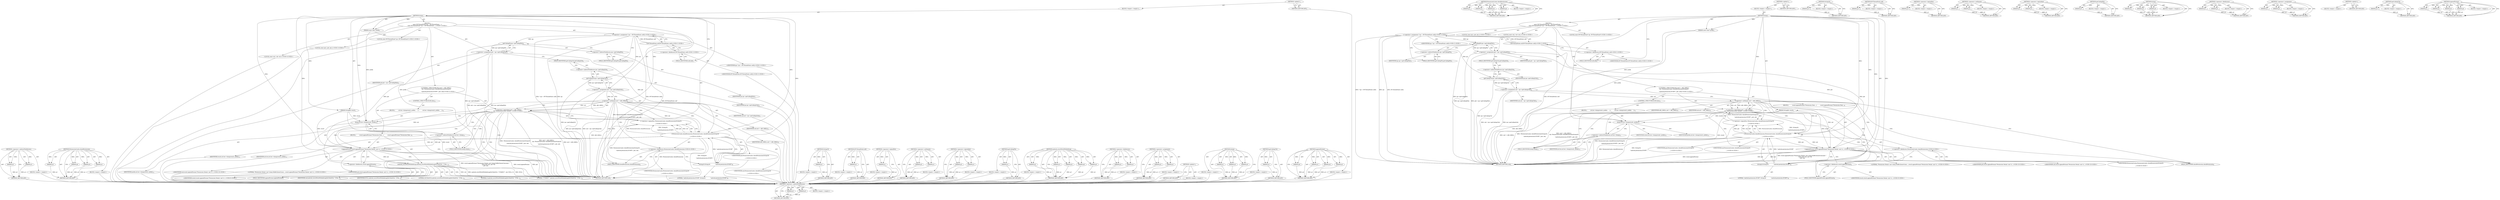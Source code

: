 digraph "appendFormat" {
vulnerable_110 [label=<(METHOD,&lt;operator&gt;.indirectFieldAccess)>];
vulnerable_111 [label=<(PARAM,p1)>];
vulnerable_112 [label=<(PARAM,p2)>];
vulnerable_113 [label=<(BLOCK,&lt;empty&gt;,&lt;empty&gt;)>];
vulnerable_114 [label=<(METHOD_RETURN,ANY)>];
vulnerable_133 [label=<(METHOD,PermissionCache.checkPermission)>];
vulnerable_134 [label=<(PARAM,p1)>];
vulnerable_135 [label=<(PARAM,p2)>];
vulnerable_136 [label=<(PARAM,p3)>];
vulnerable_137 [label=<(PARAM,p4)>];
vulnerable_138 [label=<(BLOCK,&lt;empty&gt;,&lt;empty&gt;)>];
vulnerable_139 [label=<(METHOD_RETURN,ANY)>];
vulnerable_6 [label=<(METHOD,&lt;global&gt;)<SUB>1</SUB>>];
vulnerable_7 [label=<(BLOCK,&lt;empty&gt;,&lt;empty&gt;)<SUB>1</SUB>>];
vulnerable_8 [label=<(METHOD,dump)<SUB>1</SUB>>];
vulnerable_9 [label=<(PARAM,String8&amp; result)<SUB>1</SUB>>];
vulnerable_10 [label=<(PARAM,const char* prefix)<SUB>1</SUB>>];
vulnerable_11 [label="<(BLOCK,{
 const IPCThreadState* ipc = IPCThreadState::...,{
 const IPCThreadState* ipc = IPCThreadState::...)<SUB>1</SUB>>"];
vulnerable_12 [label="<(LOCAL,const IPCThreadState* ipc: IPCThreadState*)<SUB>2</SUB>>"];
vulnerable_13 [label="<(&lt;operator&gt;.assignment,* ipc = IPCThreadState::self())<SUB>2</SUB>>"];
vulnerable_14 [label="<(IDENTIFIER,ipc,* ipc = IPCThreadState::self())<SUB>2</SUB>>"];
vulnerable_15 [label="<(IPCThreadState.self,IPCThreadState::self())<SUB>2</SUB>>"];
vulnerable_16 [label="<(&lt;operator&gt;.fieldAccess,IPCThreadState::self)<SUB>2</SUB>>"];
vulnerable_17 [label="<(IDENTIFIER,IPCThreadState,IPCThreadState::self())<SUB>2</SUB>>"];
vulnerable_18 [label=<(FIELD_IDENTIFIER,self,self)<SUB>2</SUB>>];
vulnerable_19 [label="<(LOCAL,const pid_t pid: pid_t)<SUB>3</SUB>>"];
vulnerable_20 [label=<(&lt;operator&gt;.assignment,pid = ipc-&gt;getCallingPid())<SUB>3</SUB>>];
vulnerable_21 [label=<(IDENTIFIER,pid,pid = ipc-&gt;getCallingPid())<SUB>3</SUB>>];
vulnerable_22 [label=<(getCallingPid,ipc-&gt;getCallingPid())<SUB>3</SUB>>];
vulnerable_23 [label=<(&lt;operator&gt;.indirectFieldAccess,ipc-&gt;getCallingPid)<SUB>3</SUB>>];
vulnerable_24 [label=<(IDENTIFIER,ipc,ipc-&gt;getCallingPid())<SUB>3</SUB>>];
vulnerable_25 [label=<(FIELD_IDENTIFIER,getCallingPid,getCallingPid)<SUB>3</SUB>>];
vulnerable_26 [label="<(LOCAL,const uid_t uid: uid_t)<SUB>4</SUB>>"];
vulnerable_27 [label=<(&lt;operator&gt;.assignment,uid = ipc-&gt;getCallingUid())<SUB>4</SUB>>];
vulnerable_28 [label=<(IDENTIFIER,uid,uid = ipc-&gt;getCallingUid())<SUB>4</SUB>>];
vulnerable_29 [label=<(getCallingUid,ipc-&gt;getCallingUid())<SUB>4</SUB>>];
vulnerable_30 [label=<(&lt;operator&gt;.indirectFieldAccess,ipc-&gt;getCallingUid)<SUB>4</SUB>>];
vulnerable_31 [label=<(IDENTIFIER,ipc,ipc-&gt;getCallingUid())<SUB>4</SUB>>];
vulnerable_32 [label=<(FIELD_IDENTIFIER,getCallingUid,getCallingUid)<SUB>4</SUB>>];
vulnerable_33 [label="<(CONTROL_STRUCTURE,IF,if ((uid != AID_SHELL)
 &amp;&amp; !PermissionCache::checkPermission(String16(

             &quot;android.permission.DUMP&quot;), pid, uid)))<SUB>5</SUB>>"];
vulnerable_34 [label="<(&lt;operator&gt;.logicalAnd,(uid != AID_SHELL)
 &amp;&amp; !PermissionCache::checkP...)<SUB>5</SUB>>"];
vulnerable_35 [label=<(&lt;operator&gt;.notEquals,uid != AID_SHELL)<SUB>5</SUB>>];
vulnerable_36 [label=<(IDENTIFIER,uid,uid != AID_SHELL)<SUB>5</SUB>>];
vulnerable_37 [label=<(IDENTIFIER,AID_SHELL,uid != AID_SHELL)<SUB>5</SUB>>];
vulnerable_38 [label="<(&lt;operator&gt;.logicalNot,!PermissionCache::checkPermission(String16(

  ...)<SUB>6</SUB>>"];
vulnerable_39 [label="<(PermissionCache.checkPermission,PermissionCache::checkPermission(String16(

   ...)<SUB>6</SUB>>"];
vulnerable_40 [label="<(&lt;operator&gt;.fieldAccess,PermissionCache::checkPermission)<SUB>6</SUB>>"];
vulnerable_41 [label="<(IDENTIFIER,PermissionCache,PermissionCache::checkPermission(String16(

   ...)<SUB>6</SUB>>"];
vulnerable_42 [label=<(FIELD_IDENTIFIER,checkPermission,checkPermission)<SUB>6</SUB>>];
vulnerable_43 [label=<(String16,String16(

             &quot;android.permission.DUMP&quot;))<SUB>6</SUB>>];
vulnerable_44 [label=<(LITERAL,&quot;android.permission.DUMP&quot;,String16(

             &quot;android.permission.DUMP&quot;))<SUB>8</SUB>>];
vulnerable_45 [label="<(IDENTIFIER,pid,PermissionCache::checkPermission(String16(

   ...)<SUB>8</SUB>>"];
vulnerable_46 [label="<(IDENTIFIER,uid,PermissionCache::checkPermission(String16(

   ...)<SUB>8</SUB>>"];
vulnerable_47 [label=<(BLOCK,{
         result.appendFormat(&quot;Permission Deni...,{
         result.appendFormat(&quot;Permission Deni...)<SUB>8</SUB>>];
vulnerable_48 [label="<(appendFormat,result.appendFormat(&quot;Permission Denial: can't d...)<SUB>9</SUB>>"];
vulnerable_49 [label=<(&lt;operator&gt;.fieldAccess,result.appendFormat)<SUB>9</SUB>>];
vulnerable_50 [label="<(IDENTIFIER,result,result.appendFormat(&quot;Permission Denial: can't d...)<SUB>9</SUB>>"];
vulnerable_51 [label=<(FIELD_IDENTIFIER,appendFormat,appendFormat)<SUB>9</SUB>>];
vulnerable_52 [label="<(LITERAL,&quot;Permission Denial: can't dump BufferQueueConsu...,result.appendFormat(&quot;Permission Denial: can't d...)<SUB>9</SUB>>"];
vulnerable_53 [label="<(IDENTIFIER,pid,result.appendFormat(&quot;Permission Denial: can't d...)<SUB>10</SUB>>"];
vulnerable_54 [label="<(IDENTIFIER,uid,result.appendFormat(&quot;Permission Denial: can't d...)<SUB>10</SUB>>"];
vulnerable_55 [label=<(CONTROL_STRUCTURE,ELSE,else)<SUB>11</SUB>>];
vulnerable_56 [label=<(BLOCK,{
         mCore-&gt;dump(result, prefix);
     },{
         mCore-&gt;dump(result, prefix);
     })<SUB>11</SUB>>];
vulnerable_57 [label=<(dump,mCore-&gt;dump(result, prefix))<SUB>12</SUB>>];
vulnerable_58 [label=<(&lt;operator&gt;.indirectFieldAccess,mCore-&gt;dump)<SUB>12</SUB>>];
vulnerable_59 [label=<(IDENTIFIER,mCore,mCore-&gt;dump(result, prefix))<SUB>12</SUB>>];
vulnerable_60 [label=<(FIELD_IDENTIFIER,dump,dump)<SUB>12</SUB>>];
vulnerable_61 [label=<(IDENTIFIER,result,mCore-&gt;dump(result, prefix))<SUB>12</SUB>>];
vulnerable_62 [label=<(IDENTIFIER,prefix,mCore-&gt;dump(result, prefix))<SUB>12</SUB>>];
vulnerable_63 [label=<(METHOD_RETURN,void)<SUB>1</SUB>>];
vulnerable_65 [label=<(METHOD_RETURN,ANY)<SUB>1</SUB>>];
vulnerable_140 [label=<(METHOD,String16)>];
vulnerable_141 [label=<(PARAM,p1)>];
vulnerable_142 [label=<(BLOCK,&lt;empty&gt;,&lt;empty&gt;)>];
vulnerable_143 [label=<(METHOD_RETURN,ANY)>];
vulnerable_97 [label=<(METHOD,IPCThreadState.self)>];
vulnerable_98 [label=<(PARAM,p1)>];
vulnerable_99 [label=<(BLOCK,&lt;empty&gt;,&lt;empty&gt;)>];
vulnerable_100 [label=<(METHOD_RETURN,ANY)>];
vulnerable_129 [label=<(METHOD,&lt;operator&gt;.logicalNot)>];
vulnerable_130 [label=<(PARAM,p1)>];
vulnerable_131 [label=<(BLOCK,&lt;empty&gt;,&lt;empty&gt;)>];
vulnerable_132 [label=<(METHOD_RETURN,ANY)>];
vulnerable_124 [label=<(METHOD,&lt;operator&gt;.notEquals)>];
vulnerable_125 [label=<(PARAM,p1)>];
vulnerable_126 [label=<(PARAM,p2)>];
vulnerable_127 [label=<(BLOCK,&lt;empty&gt;,&lt;empty&gt;)>];
vulnerable_128 [label=<(METHOD_RETURN,ANY)>];
vulnerable_119 [label=<(METHOD,&lt;operator&gt;.logicalAnd)>];
vulnerable_120 [label=<(PARAM,p1)>];
vulnerable_121 [label=<(PARAM,p2)>];
vulnerable_122 [label=<(BLOCK,&lt;empty&gt;,&lt;empty&gt;)>];
vulnerable_123 [label=<(METHOD_RETURN,ANY)>];
vulnerable_106 [label=<(METHOD,getCallingPid)>];
vulnerable_107 [label=<(PARAM,p1)>];
vulnerable_108 [label=<(BLOCK,&lt;empty&gt;,&lt;empty&gt;)>];
vulnerable_109 [label=<(METHOD_RETURN,ANY)>];
vulnerable_151 [label=<(METHOD,dump)>];
vulnerable_152 [label=<(PARAM,p1)>];
vulnerable_153 [label=<(PARAM,p2)>];
vulnerable_154 [label=<(PARAM,p3)>];
vulnerable_155 [label=<(BLOCK,&lt;empty&gt;,&lt;empty&gt;)>];
vulnerable_156 [label=<(METHOD_RETURN,ANY)>];
vulnerable_101 [label=<(METHOD,&lt;operator&gt;.fieldAccess)>];
vulnerable_102 [label=<(PARAM,p1)>];
vulnerable_103 [label=<(PARAM,p2)>];
vulnerable_104 [label=<(BLOCK,&lt;empty&gt;,&lt;empty&gt;)>];
vulnerable_105 [label=<(METHOD_RETURN,ANY)>];
vulnerable_92 [label=<(METHOD,&lt;operator&gt;.assignment)>];
vulnerable_93 [label=<(PARAM,p1)>];
vulnerable_94 [label=<(PARAM,p2)>];
vulnerable_95 [label=<(BLOCK,&lt;empty&gt;,&lt;empty&gt;)>];
vulnerable_96 [label=<(METHOD_RETURN,ANY)>];
vulnerable_86 [label=<(METHOD,&lt;global&gt;)<SUB>1</SUB>>];
vulnerable_87 [label=<(BLOCK,&lt;empty&gt;,&lt;empty&gt;)>];
vulnerable_88 [label=<(METHOD_RETURN,ANY)>];
vulnerable_115 [label=<(METHOD,getCallingUid)>];
vulnerable_116 [label=<(PARAM,p1)>];
vulnerable_117 [label=<(BLOCK,&lt;empty&gt;,&lt;empty&gt;)>];
vulnerable_118 [label=<(METHOD_RETURN,ANY)>];
vulnerable_144 [label=<(METHOD,appendFormat)>];
vulnerable_145 [label=<(PARAM,p1)>];
vulnerable_146 [label=<(PARAM,p2)>];
vulnerable_147 [label=<(PARAM,p3)>];
vulnerable_148 [label=<(PARAM,p4)>];
vulnerable_149 [label=<(BLOCK,&lt;empty&gt;,&lt;empty&gt;)>];
vulnerable_150 [label=<(METHOD_RETURN,ANY)>];
fixed_120 [label=<(METHOD,&lt;operator&gt;.indirectFieldAccess)>];
fixed_121 [label=<(PARAM,p1)>];
fixed_122 [label=<(PARAM,p2)>];
fixed_123 [label=<(BLOCK,&lt;empty&gt;,&lt;empty&gt;)>];
fixed_124 [label=<(METHOD_RETURN,ANY)>];
fixed_143 [label=<(METHOD,PermissionCache.checkPermission)>];
fixed_144 [label=<(PARAM,p1)>];
fixed_145 [label=<(PARAM,p2)>];
fixed_146 [label=<(PARAM,p3)>];
fixed_147 [label=<(PARAM,p4)>];
fixed_148 [label=<(BLOCK,&lt;empty&gt;,&lt;empty&gt;)>];
fixed_149 [label=<(METHOD_RETURN,ANY)>];
fixed_6 [label=<(METHOD,&lt;global&gt;)<SUB>1</SUB>>];
fixed_7 [label=<(BLOCK,&lt;empty&gt;,&lt;empty&gt;)<SUB>1</SUB>>];
fixed_8 [label=<(METHOD,dump)<SUB>1</SUB>>];
fixed_9 [label=<(PARAM,String8&amp; result)<SUB>1</SUB>>];
fixed_10 [label=<(PARAM,const char* prefix)<SUB>1</SUB>>];
fixed_11 [label="<(BLOCK,{
 const IPCThreadState* ipc = IPCThreadState::...,{
 const IPCThreadState* ipc = IPCThreadState::...)<SUB>1</SUB>>"];
fixed_12 [label="<(LOCAL,const IPCThreadState* ipc: IPCThreadState*)<SUB>2</SUB>>"];
fixed_13 [label="<(&lt;operator&gt;.assignment,* ipc = IPCThreadState::self())<SUB>2</SUB>>"];
fixed_14 [label="<(IDENTIFIER,ipc,* ipc = IPCThreadState::self())<SUB>2</SUB>>"];
fixed_15 [label="<(IPCThreadState.self,IPCThreadState::self())<SUB>2</SUB>>"];
fixed_16 [label="<(&lt;operator&gt;.fieldAccess,IPCThreadState::self)<SUB>2</SUB>>"];
fixed_17 [label="<(IDENTIFIER,IPCThreadState,IPCThreadState::self())<SUB>2</SUB>>"];
fixed_18 [label=<(FIELD_IDENTIFIER,self,self)<SUB>2</SUB>>];
fixed_19 [label="<(LOCAL,const pid_t pid: pid_t)<SUB>3</SUB>>"];
fixed_20 [label=<(&lt;operator&gt;.assignment,pid = ipc-&gt;getCallingPid())<SUB>3</SUB>>];
fixed_21 [label=<(IDENTIFIER,pid,pid = ipc-&gt;getCallingPid())<SUB>3</SUB>>];
fixed_22 [label=<(getCallingPid,ipc-&gt;getCallingPid())<SUB>3</SUB>>];
fixed_23 [label=<(&lt;operator&gt;.indirectFieldAccess,ipc-&gt;getCallingPid)<SUB>3</SUB>>];
fixed_24 [label=<(IDENTIFIER,ipc,ipc-&gt;getCallingPid())<SUB>3</SUB>>];
fixed_25 [label=<(FIELD_IDENTIFIER,getCallingPid,getCallingPid)<SUB>3</SUB>>];
fixed_26 [label="<(LOCAL,const uid_t uid: uid_t)<SUB>4</SUB>>"];
fixed_27 [label=<(&lt;operator&gt;.assignment,uid = ipc-&gt;getCallingUid())<SUB>4</SUB>>];
fixed_28 [label=<(IDENTIFIER,uid,uid = ipc-&gt;getCallingUid())<SUB>4</SUB>>];
fixed_29 [label=<(getCallingUid,ipc-&gt;getCallingUid())<SUB>4</SUB>>];
fixed_30 [label=<(&lt;operator&gt;.indirectFieldAccess,ipc-&gt;getCallingUid)<SUB>4</SUB>>];
fixed_31 [label=<(IDENTIFIER,ipc,ipc-&gt;getCallingUid())<SUB>4</SUB>>];
fixed_32 [label=<(FIELD_IDENTIFIER,getCallingUid,getCallingUid)<SUB>4</SUB>>];
fixed_33 [label="<(CONTROL_STRUCTURE,IF,if ((uid != AID_SHELL)
 &amp;&amp; !PermissionCache::checkPermission(String16(

             &quot;android.permission.DUMP&quot;), pid, uid)))<SUB>5</SUB>>"];
fixed_34 [label="<(&lt;operator&gt;.logicalAnd,(uid != AID_SHELL)
 &amp;&amp; !PermissionCache::checkP...)<SUB>5</SUB>>"];
fixed_35 [label=<(&lt;operator&gt;.notEquals,uid != AID_SHELL)<SUB>5</SUB>>];
fixed_36 [label=<(IDENTIFIER,uid,uid != AID_SHELL)<SUB>5</SUB>>];
fixed_37 [label=<(IDENTIFIER,AID_SHELL,uid != AID_SHELL)<SUB>5</SUB>>];
fixed_38 [label="<(&lt;operator&gt;.logicalNot,!PermissionCache::checkPermission(String16(

  ...)<SUB>6</SUB>>"];
fixed_39 [label="<(PermissionCache.checkPermission,PermissionCache::checkPermission(String16(

   ...)<SUB>6</SUB>>"];
fixed_40 [label="<(&lt;operator&gt;.fieldAccess,PermissionCache::checkPermission)<SUB>6</SUB>>"];
fixed_41 [label="<(IDENTIFIER,PermissionCache,PermissionCache::checkPermission(String16(

   ...)<SUB>6</SUB>>"];
fixed_42 [label=<(FIELD_IDENTIFIER,checkPermission,checkPermission)<SUB>6</SUB>>];
fixed_43 [label=<(String16,String16(

             &quot;android.permission.DUMP&quot;))<SUB>6</SUB>>];
fixed_44 [label=<(LITERAL,&quot;android.permission.DUMP&quot;,String16(

             &quot;android.permission.DUMP&quot;))<SUB>8</SUB>>];
fixed_45 [label="<(IDENTIFIER,pid,PermissionCache::checkPermission(String16(

   ...)<SUB>8</SUB>>"];
fixed_46 [label="<(IDENTIFIER,uid,PermissionCache::checkPermission(String16(

   ...)<SUB>8</SUB>>"];
fixed_47 [label=<(BLOCK,{
         result.appendFormat(&quot;Permission Deni...,{
         result.appendFormat(&quot;Permission Deni...)<SUB>8</SUB>>];
fixed_48 [label="<(appendFormat,result.appendFormat(&quot;Permission Denial: can't d...)<SUB>9</SUB>>"];
fixed_49 [label=<(&lt;operator&gt;.fieldAccess,result.appendFormat)<SUB>9</SUB>>];
fixed_50 [label="<(IDENTIFIER,result,result.appendFormat(&quot;Permission Denial: can't d...)<SUB>9</SUB>>"];
fixed_51 [label=<(FIELD_IDENTIFIER,appendFormat,appendFormat)<SUB>9</SUB>>];
fixed_52 [label="<(LITERAL,&quot;Permission Denial: can't dump BufferQueueConsu...,result.appendFormat(&quot;Permission Denial: can't d...)<SUB>9</SUB>>"];
fixed_53 [label="<(IDENTIFIER,pid,result.appendFormat(&quot;Permission Denial: can't d...)<SUB>10</SUB>>"];
fixed_54 [label="<(IDENTIFIER,uid,result.appendFormat(&quot;Permission Denial: can't d...)<SUB>10</SUB>>"];
fixed_55 [label=<(android_errorWriteWithInfoLog,android_errorWriteWithInfoLog(0x534e4554, &quot;2704...)<SUB>11</SUB>>];
fixed_56 [label=<(LITERAL,0x534e4554,android_errorWriteWithInfoLog(0x534e4554, &quot;2704...)<SUB>11</SUB>>];
fixed_57 [label=<(LITERAL,&quot;27046057&quot;,android_errorWriteWithInfoLog(0x534e4554, &quot;2704...)<SUB>11</SUB>>];
fixed_58 [label=<(IDENTIFIER,uid,android_errorWriteWithInfoLog(0x534e4554, &quot;2704...)<SUB>11</SUB>>];
fixed_59 [label=<(IDENTIFIER,NULL,android_errorWriteWithInfoLog(0x534e4554, &quot;2704...)<SUB>11</SUB>>];
fixed_60 [label=<(LITERAL,0,android_errorWriteWithInfoLog(0x534e4554, &quot;2704...)<SUB>11</SUB>>];
fixed_61 [label=<(CONTROL_STRUCTURE,ELSE,else)<SUB>12</SUB>>];
fixed_62 [label=<(BLOCK,{
         mCore-&gt;dump(result, prefix);
     },{
         mCore-&gt;dump(result, prefix);
     })<SUB>12</SUB>>];
fixed_63 [label=<(dump,mCore-&gt;dump(result, prefix))<SUB>13</SUB>>];
fixed_64 [label=<(&lt;operator&gt;.indirectFieldAccess,mCore-&gt;dump)<SUB>13</SUB>>];
fixed_65 [label=<(IDENTIFIER,mCore,mCore-&gt;dump(result, prefix))<SUB>13</SUB>>];
fixed_66 [label=<(FIELD_IDENTIFIER,dump,dump)<SUB>13</SUB>>];
fixed_67 [label=<(IDENTIFIER,result,mCore-&gt;dump(result, prefix))<SUB>13</SUB>>];
fixed_68 [label=<(IDENTIFIER,prefix,mCore-&gt;dump(result, prefix))<SUB>13</SUB>>];
fixed_69 [label=<(METHOD_RETURN,void)<SUB>1</SUB>>];
fixed_71 [label=<(METHOD_RETURN,ANY)<SUB>1</SUB>>];
fixed_150 [label=<(METHOD,String16)>];
fixed_151 [label=<(PARAM,p1)>];
fixed_152 [label=<(BLOCK,&lt;empty&gt;,&lt;empty&gt;)>];
fixed_153 [label=<(METHOD_RETURN,ANY)>];
fixed_107 [label=<(METHOD,IPCThreadState.self)>];
fixed_108 [label=<(PARAM,p1)>];
fixed_109 [label=<(BLOCK,&lt;empty&gt;,&lt;empty&gt;)>];
fixed_110 [label=<(METHOD_RETURN,ANY)>];
fixed_139 [label=<(METHOD,&lt;operator&gt;.logicalNot)>];
fixed_140 [label=<(PARAM,p1)>];
fixed_141 [label=<(BLOCK,&lt;empty&gt;,&lt;empty&gt;)>];
fixed_142 [label=<(METHOD_RETURN,ANY)>];
fixed_134 [label=<(METHOD,&lt;operator&gt;.notEquals)>];
fixed_135 [label=<(PARAM,p1)>];
fixed_136 [label=<(PARAM,p2)>];
fixed_137 [label=<(BLOCK,&lt;empty&gt;,&lt;empty&gt;)>];
fixed_138 [label=<(METHOD_RETURN,ANY)>];
fixed_129 [label=<(METHOD,&lt;operator&gt;.logicalAnd)>];
fixed_130 [label=<(PARAM,p1)>];
fixed_131 [label=<(PARAM,p2)>];
fixed_132 [label=<(BLOCK,&lt;empty&gt;,&lt;empty&gt;)>];
fixed_133 [label=<(METHOD_RETURN,ANY)>];
fixed_116 [label=<(METHOD,getCallingPid)>];
fixed_117 [label=<(PARAM,p1)>];
fixed_118 [label=<(BLOCK,&lt;empty&gt;,&lt;empty&gt;)>];
fixed_119 [label=<(METHOD_RETURN,ANY)>];
fixed_161 [label=<(METHOD,android_errorWriteWithInfoLog)>];
fixed_162 [label=<(PARAM,p1)>];
fixed_163 [label=<(PARAM,p2)>];
fixed_164 [label=<(PARAM,p3)>];
fixed_165 [label=<(PARAM,p4)>];
fixed_166 [label=<(PARAM,p5)>];
fixed_167 [label=<(BLOCK,&lt;empty&gt;,&lt;empty&gt;)>];
fixed_168 [label=<(METHOD_RETURN,ANY)>];
fixed_111 [label=<(METHOD,&lt;operator&gt;.fieldAccess)>];
fixed_112 [label=<(PARAM,p1)>];
fixed_113 [label=<(PARAM,p2)>];
fixed_114 [label=<(BLOCK,&lt;empty&gt;,&lt;empty&gt;)>];
fixed_115 [label=<(METHOD_RETURN,ANY)>];
fixed_102 [label=<(METHOD,&lt;operator&gt;.assignment)>];
fixed_103 [label=<(PARAM,p1)>];
fixed_104 [label=<(PARAM,p2)>];
fixed_105 [label=<(BLOCK,&lt;empty&gt;,&lt;empty&gt;)>];
fixed_106 [label=<(METHOD_RETURN,ANY)>];
fixed_96 [label=<(METHOD,&lt;global&gt;)<SUB>1</SUB>>];
fixed_97 [label=<(BLOCK,&lt;empty&gt;,&lt;empty&gt;)>];
fixed_98 [label=<(METHOD_RETURN,ANY)>];
fixed_169 [label=<(METHOD,dump)>];
fixed_170 [label=<(PARAM,p1)>];
fixed_171 [label=<(PARAM,p2)>];
fixed_172 [label=<(PARAM,p3)>];
fixed_173 [label=<(BLOCK,&lt;empty&gt;,&lt;empty&gt;)>];
fixed_174 [label=<(METHOD_RETURN,ANY)>];
fixed_125 [label=<(METHOD,getCallingUid)>];
fixed_126 [label=<(PARAM,p1)>];
fixed_127 [label=<(BLOCK,&lt;empty&gt;,&lt;empty&gt;)>];
fixed_128 [label=<(METHOD_RETURN,ANY)>];
fixed_154 [label=<(METHOD,appendFormat)>];
fixed_155 [label=<(PARAM,p1)>];
fixed_156 [label=<(PARAM,p2)>];
fixed_157 [label=<(PARAM,p3)>];
fixed_158 [label=<(PARAM,p4)>];
fixed_159 [label=<(BLOCK,&lt;empty&gt;,&lt;empty&gt;)>];
fixed_160 [label=<(METHOD_RETURN,ANY)>];
vulnerable_110 -> vulnerable_111  [key=0, label="AST: "];
vulnerable_110 -> vulnerable_111  [key=1, label="DDG: "];
vulnerable_110 -> vulnerable_113  [key=0, label="AST: "];
vulnerable_110 -> vulnerable_112  [key=0, label="AST: "];
vulnerable_110 -> vulnerable_112  [key=1, label="DDG: "];
vulnerable_110 -> vulnerable_114  [key=0, label="AST: "];
vulnerable_110 -> vulnerable_114  [key=1, label="CFG: "];
vulnerable_111 -> vulnerable_114  [key=0, label="DDG: p1"];
vulnerable_112 -> vulnerable_114  [key=0, label="DDG: p2"];
vulnerable_133 -> vulnerable_134  [key=0, label="AST: "];
vulnerable_133 -> vulnerable_134  [key=1, label="DDG: "];
vulnerable_133 -> vulnerable_138  [key=0, label="AST: "];
vulnerable_133 -> vulnerable_135  [key=0, label="AST: "];
vulnerable_133 -> vulnerable_135  [key=1, label="DDG: "];
vulnerable_133 -> vulnerable_139  [key=0, label="AST: "];
vulnerable_133 -> vulnerable_139  [key=1, label="CFG: "];
vulnerable_133 -> vulnerable_136  [key=0, label="AST: "];
vulnerable_133 -> vulnerable_136  [key=1, label="DDG: "];
vulnerable_133 -> vulnerable_137  [key=0, label="AST: "];
vulnerable_133 -> vulnerable_137  [key=1, label="DDG: "];
vulnerable_134 -> vulnerable_139  [key=0, label="DDG: p1"];
vulnerable_135 -> vulnerable_139  [key=0, label="DDG: p2"];
vulnerable_136 -> vulnerable_139  [key=0, label="DDG: p3"];
vulnerable_137 -> vulnerable_139  [key=0, label="DDG: p4"];
vulnerable_6 -> vulnerable_7  [key=0, label="AST: "];
vulnerable_6 -> vulnerable_65  [key=0, label="AST: "];
vulnerable_6 -> vulnerable_65  [key=1, label="CFG: "];
vulnerable_7 -> vulnerable_8  [key=0, label="AST: "];
vulnerable_8 -> vulnerable_9  [key=0, label="AST: "];
vulnerable_8 -> vulnerable_9  [key=1, label="DDG: "];
vulnerable_8 -> vulnerable_10  [key=0, label="AST: "];
vulnerable_8 -> vulnerable_10  [key=1, label="DDG: "];
vulnerable_8 -> vulnerable_11  [key=0, label="AST: "];
vulnerable_8 -> vulnerable_63  [key=0, label="AST: "];
vulnerable_8 -> vulnerable_18  [key=0, label="CFG: "];
vulnerable_8 -> vulnerable_35  [key=0, label="DDG: "];
vulnerable_8 -> vulnerable_48  [key=0, label="DDG: "];
vulnerable_8 -> vulnerable_39  [key=0, label="DDG: "];
vulnerable_8 -> vulnerable_57  [key=0, label="DDG: "];
vulnerable_8 -> vulnerable_43  [key=0, label="DDG: "];
vulnerable_9 -> vulnerable_63  [key=0, label="DDG: result"];
vulnerable_9 -> vulnerable_48  [key=0, label="DDG: result"];
vulnerable_9 -> vulnerable_57  [key=0, label="DDG: result"];
vulnerable_10 -> vulnerable_63  [key=0, label="DDG: prefix"];
vulnerable_10 -> vulnerable_57  [key=0, label="DDG: prefix"];
vulnerable_11 -> vulnerable_12  [key=0, label="AST: "];
vulnerable_11 -> vulnerable_13  [key=0, label="AST: "];
vulnerable_11 -> vulnerable_19  [key=0, label="AST: "];
vulnerable_11 -> vulnerable_20  [key=0, label="AST: "];
vulnerable_11 -> vulnerable_26  [key=0, label="AST: "];
vulnerable_11 -> vulnerable_27  [key=0, label="AST: "];
vulnerable_11 -> vulnerable_33  [key=0, label="AST: "];
vulnerable_13 -> vulnerable_14  [key=0, label="AST: "];
vulnerable_13 -> vulnerable_15  [key=0, label="AST: "];
vulnerable_13 -> vulnerable_25  [key=0, label="CFG: "];
vulnerable_13 -> vulnerable_63  [key=0, label="DDG: ipc"];
vulnerable_13 -> vulnerable_63  [key=1, label="DDG: IPCThreadState::self()"];
vulnerable_13 -> vulnerable_63  [key=2, label="DDG: * ipc = IPCThreadState::self()"];
vulnerable_13 -> vulnerable_22  [key=0, label="DDG: ipc"];
vulnerable_13 -> vulnerable_29  [key=0, label="DDG: ipc"];
vulnerable_15 -> vulnerable_16  [key=0, label="AST: "];
vulnerable_15 -> vulnerable_13  [key=0, label="CFG: "];
vulnerable_15 -> vulnerable_13  [key=1, label="DDG: IPCThreadState::self"];
vulnerable_15 -> vulnerable_63  [key=0, label="DDG: IPCThreadState::self"];
vulnerable_16 -> vulnerable_17  [key=0, label="AST: "];
vulnerable_16 -> vulnerable_18  [key=0, label="AST: "];
vulnerable_16 -> vulnerable_15  [key=0, label="CFG: "];
vulnerable_18 -> vulnerable_16  [key=0, label="CFG: "];
vulnerable_20 -> vulnerable_21  [key=0, label="AST: "];
vulnerable_20 -> vulnerable_22  [key=0, label="AST: "];
vulnerable_20 -> vulnerable_32  [key=0, label="CFG: "];
vulnerable_20 -> vulnerable_63  [key=0, label="DDG: ipc-&gt;getCallingPid()"];
vulnerable_20 -> vulnerable_63  [key=1, label="DDG: pid = ipc-&gt;getCallingPid()"];
vulnerable_20 -> vulnerable_48  [key=0, label="DDG: pid"];
vulnerable_20 -> vulnerable_39  [key=0, label="DDG: pid"];
vulnerable_22 -> vulnerable_23  [key=0, label="AST: "];
vulnerable_22 -> vulnerable_20  [key=0, label="CFG: "];
vulnerable_22 -> vulnerable_20  [key=1, label="DDG: ipc-&gt;getCallingPid"];
vulnerable_22 -> vulnerable_63  [key=0, label="DDG: ipc-&gt;getCallingPid"];
vulnerable_23 -> vulnerable_24  [key=0, label="AST: "];
vulnerable_23 -> vulnerable_25  [key=0, label="AST: "];
vulnerable_23 -> vulnerable_22  [key=0, label="CFG: "];
vulnerable_25 -> vulnerable_23  [key=0, label="CFG: "];
vulnerable_27 -> vulnerable_28  [key=0, label="AST: "];
vulnerable_27 -> vulnerable_29  [key=0, label="AST: "];
vulnerable_27 -> vulnerable_35  [key=0, label="CFG: "];
vulnerable_27 -> vulnerable_35  [key=1, label="DDG: uid"];
vulnerable_27 -> vulnerable_63  [key=0, label="DDG: ipc-&gt;getCallingUid()"];
vulnerable_27 -> vulnerable_63  [key=1, label="DDG: uid = ipc-&gt;getCallingUid()"];
vulnerable_29 -> vulnerable_30  [key=0, label="AST: "];
vulnerable_29 -> vulnerable_27  [key=0, label="CFG: "];
vulnerable_29 -> vulnerable_27  [key=1, label="DDG: ipc-&gt;getCallingUid"];
vulnerable_29 -> vulnerable_63  [key=0, label="DDG: ipc-&gt;getCallingUid"];
vulnerable_30 -> vulnerable_31  [key=0, label="AST: "];
vulnerable_30 -> vulnerable_32  [key=0, label="AST: "];
vulnerable_30 -> vulnerable_29  [key=0, label="CFG: "];
vulnerable_32 -> vulnerable_30  [key=0, label="CFG: "];
vulnerable_33 -> vulnerable_34  [key=0, label="AST: "];
vulnerable_33 -> vulnerable_47  [key=0, label="AST: "];
vulnerable_33 -> vulnerable_55  [key=0, label="AST: "];
vulnerable_34 -> vulnerable_35  [key=0, label="AST: "];
vulnerable_34 -> vulnerable_38  [key=0, label="AST: "];
vulnerable_34 -> vulnerable_51  [key=0, label="CFG: "];
vulnerable_34 -> vulnerable_51  [key=1, label="CDG: "];
vulnerable_34 -> vulnerable_60  [key=0, label="CFG: "];
vulnerable_34 -> vulnerable_60  [key=1, label="CDG: "];
vulnerable_34 -> vulnerable_63  [key=0, label="DDG: uid != AID_SHELL"];
vulnerable_34 -> vulnerable_63  [key=1, label="DDG: !PermissionCache::checkPermission(String16(

             &quot;android.permission.DUMP&quot;), pid, uid)"];
vulnerable_34 -> vulnerable_63  [key=2, label="DDG: (uid != AID_SHELL)
 &amp;&amp; !PermissionCache::checkPermission(String16(

             &quot;android.permission.DUMP&quot;), pid, uid)"];
vulnerable_34 -> vulnerable_48  [key=0, label="CDG: "];
vulnerable_34 -> vulnerable_58  [key=0, label="CDG: "];
vulnerable_34 -> vulnerable_49  [key=0, label="CDG: "];
vulnerable_34 -> vulnerable_57  [key=0, label="CDG: "];
vulnerable_35 -> vulnerable_36  [key=0, label="AST: "];
vulnerable_35 -> vulnerable_37  [key=0, label="AST: "];
vulnerable_35 -> vulnerable_34  [key=0, label="CFG: "];
vulnerable_35 -> vulnerable_34  [key=1, label="DDG: uid"];
vulnerable_35 -> vulnerable_34  [key=2, label="DDG: AID_SHELL"];
vulnerable_35 -> vulnerable_42  [key=0, label="CFG: "];
vulnerable_35 -> vulnerable_42  [key=1, label="CDG: "];
vulnerable_35 -> vulnerable_63  [key=0, label="DDG: AID_SHELL"];
vulnerable_35 -> vulnerable_48  [key=0, label="DDG: uid"];
vulnerable_35 -> vulnerable_39  [key=0, label="DDG: uid"];
vulnerable_35 -> vulnerable_39  [key=1, label="CDG: "];
vulnerable_35 -> vulnerable_40  [key=0, label="CDG: "];
vulnerable_35 -> vulnerable_38  [key=0, label="CDG: "];
vulnerable_35 -> vulnerable_43  [key=0, label="CDG: "];
vulnerable_38 -> vulnerable_39  [key=0, label="AST: "];
vulnerable_38 -> vulnerable_34  [key=0, label="CFG: "];
vulnerable_38 -> vulnerable_34  [key=1, label="DDG: PermissionCache::checkPermission(String16(

             &quot;android.permission.DUMP&quot;), pid, uid)"];
vulnerable_38 -> vulnerable_63  [key=0, label="DDG: PermissionCache::checkPermission(String16(

             &quot;android.permission.DUMP&quot;), pid, uid)"];
vulnerable_39 -> vulnerable_40  [key=0, label="AST: "];
vulnerable_39 -> vulnerable_43  [key=0, label="AST: "];
vulnerable_39 -> vulnerable_45  [key=0, label="AST: "];
vulnerable_39 -> vulnerable_46  [key=0, label="AST: "];
vulnerable_39 -> vulnerable_38  [key=0, label="CFG: "];
vulnerable_39 -> vulnerable_38  [key=1, label="DDG: PermissionCache::checkPermission"];
vulnerable_39 -> vulnerable_38  [key=2, label="DDG: String16(

             &quot;android.permission.DUMP&quot;)"];
vulnerable_39 -> vulnerable_38  [key=3, label="DDG: pid"];
vulnerable_39 -> vulnerable_38  [key=4, label="DDG: uid"];
vulnerable_39 -> vulnerable_63  [key=0, label="DDG: PermissionCache::checkPermission"];
vulnerable_39 -> vulnerable_63  [key=1, label="DDG: String16(

             &quot;android.permission.DUMP&quot;)"];
vulnerable_39 -> vulnerable_48  [key=0, label="DDG: pid"];
vulnerable_39 -> vulnerable_48  [key=1, label="DDG: uid"];
vulnerable_40 -> vulnerable_41  [key=0, label="AST: "];
vulnerable_40 -> vulnerable_42  [key=0, label="AST: "];
vulnerable_40 -> vulnerable_43  [key=0, label="CFG: "];
vulnerable_42 -> vulnerable_40  [key=0, label="CFG: "];
vulnerable_43 -> vulnerable_44  [key=0, label="AST: "];
vulnerable_43 -> vulnerable_39  [key=0, label="CFG: "];
vulnerable_43 -> vulnerable_39  [key=1, label="DDG: &quot;android.permission.DUMP&quot;"];
vulnerable_47 -> vulnerable_48  [key=0, label="AST: "];
vulnerable_48 -> vulnerable_49  [key=0, label="AST: "];
vulnerable_48 -> vulnerable_52  [key=0, label="AST: "];
vulnerable_48 -> vulnerable_53  [key=0, label="AST: "];
vulnerable_48 -> vulnerable_54  [key=0, label="AST: "];
vulnerable_48 -> vulnerable_63  [key=0, label="CFG: "];
vulnerable_48 -> vulnerable_63  [key=1, label="DDG: result.appendFormat"];
vulnerable_48 -> vulnerable_63  [key=2, label="DDG: pid"];
vulnerable_48 -> vulnerable_63  [key=3, label="DDG: uid"];
vulnerable_48 -> vulnerable_63  [key=4, label="DDG: result.appendFormat(&quot;Permission Denial: can't dump BufferQueueConsumer &quot;
                 &quot;from pid=%d, uid=%d\n&quot;, pid, uid)"];
vulnerable_49 -> vulnerable_50  [key=0, label="AST: "];
vulnerable_49 -> vulnerable_51  [key=0, label="AST: "];
vulnerable_49 -> vulnerable_48  [key=0, label="CFG: "];
vulnerable_51 -> vulnerable_49  [key=0, label="CFG: "];
vulnerable_55 -> vulnerable_56  [key=0, label="AST: "];
vulnerable_56 -> vulnerable_57  [key=0, label="AST: "];
vulnerable_57 -> vulnerable_58  [key=0, label="AST: "];
vulnerable_57 -> vulnerable_61  [key=0, label="AST: "];
vulnerable_57 -> vulnerable_62  [key=0, label="AST: "];
vulnerable_57 -> vulnerable_63  [key=0, label="CFG: "];
vulnerable_58 -> vulnerable_59  [key=0, label="AST: "];
vulnerable_58 -> vulnerable_60  [key=0, label="AST: "];
vulnerable_58 -> vulnerable_57  [key=0, label="CFG: "];
vulnerable_60 -> vulnerable_58  [key=0, label="CFG: "];
vulnerable_140 -> vulnerable_141  [key=0, label="AST: "];
vulnerable_140 -> vulnerable_141  [key=1, label="DDG: "];
vulnerable_140 -> vulnerable_142  [key=0, label="AST: "];
vulnerable_140 -> vulnerable_143  [key=0, label="AST: "];
vulnerable_140 -> vulnerable_143  [key=1, label="CFG: "];
vulnerable_141 -> vulnerable_143  [key=0, label="DDG: p1"];
vulnerable_97 -> vulnerable_98  [key=0, label="AST: "];
vulnerable_97 -> vulnerable_98  [key=1, label="DDG: "];
vulnerable_97 -> vulnerable_99  [key=0, label="AST: "];
vulnerable_97 -> vulnerable_100  [key=0, label="AST: "];
vulnerable_97 -> vulnerable_100  [key=1, label="CFG: "];
vulnerable_98 -> vulnerable_100  [key=0, label="DDG: p1"];
vulnerable_129 -> vulnerable_130  [key=0, label="AST: "];
vulnerable_129 -> vulnerable_130  [key=1, label="DDG: "];
vulnerable_129 -> vulnerable_131  [key=0, label="AST: "];
vulnerable_129 -> vulnerable_132  [key=0, label="AST: "];
vulnerable_129 -> vulnerable_132  [key=1, label="CFG: "];
vulnerable_130 -> vulnerable_132  [key=0, label="DDG: p1"];
vulnerable_124 -> vulnerable_125  [key=0, label="AST: "];
vulnerable_124 -> vulnerable_125  [key=1, label="DDG: "];
vulnerable_124 -> vulnerable_127  [key=0, label="AST: "];
vulnerable_124 -> vulnerable_126  [key=0, label="AST: "];
vulnerable_124 -> vulnerable_126  [key=1, label="DDG: "];
vulnerable_124 -> vulnerable_128  [key=0, label="AST: "];
vulnerable_124 -> vulnerable_128  [key=1, label="CFG: "];
vulnerable_125 -> vulnerable_128  [key=0, label="DDG: p1"];
vulnerable_126 -> vulnerable_128  [key=0, label="DDG: p2"];
vulnerable_119 -> vulnerable_120  [key=0, label="AST: "];
vulnerable_119 -> vulnerable_120  [key=1, label="DDG: "];
vulnerable_119 -> vulnerable_122  [key=0, label="AST: "];
vulnerable_119 -> vulnerable_121  [key=0, label="AST: "];
vulnerable_119 -> vulnerable_121  [key=1, label="DDG: "];
vulnerable_119 -> vulnerable_123  [key=0, label="AST: "];
vulnerable_119 -> vulnerable_123  [key=1, label="CFG: "];
vulnerable_120 -> vulnerable_123  [key=0, label="DDG: p1"];
vulnerable_121 -> vulnerable_123  [key=0, label="DDG: p2"];
vulnerable_106 -> vulnerable_107  [key=0, label="AST: "];
vulnerable_106 -> vulnerable_107  [key=1, label="DDG: "];
vulnerable_106 -> vulnerable_108  [key=0, label="AST: "];
vulnerable_106 -> vulnerable_109  [key=0, label="AST: "];
vulnerable_106 -> vulnerable_109  [key=1, label="CFG: "];
vulnerable_107 -> vulnerable_109  [key=0, label="DDG: p1"];
vulnerable_151 -> vulnerable_152  [key=0, label="AST: "];
vulnerable_151 -> vulnerable_152  [key=1, label="DDG: "];
vulnerable_151 -> vulnerable_155  [key=0, label="AST: "];
vulnerable_151 -> vulnerable_153  [key=0, label="AST: "];
vulnerable_151 -> vulnerable_153  [key=1, label="DDG: "];
vulnerable_151 -> vulnerable_156  [key=0, label="AST: "];
vulnerable_151 -> vulnerable_156  [key=1, label="CFG: "];
vulnerable_151 -> vulnerable_154  [key=0, label="AST: "];
vulnerable_151 -> vulnerable_154  [key=1, label="DDG: "];
vulnerable_152 -> vulnerable_156  [key=0, label="DDG: p1"];
vulnerable_153 -> vulnerable_156  [key=0, label="DDG: p2"];
vulnerable_154 -> vulnerable_156  [key=0, label="DDG: p3"];
vulnerable_101 -> vulnerable_102  [key=0, label="AST: "];
vulnerable_101 -> vulnerable_102  [key=1, label="DDG: "];
vulnerable_101 -> vulnerable_104  [key=0, label="AST: "];
vulnerable_101 -> vulnerable_103  [key=0, label="AST: "];
vulnerable_101 -> vulnerable_103  [key=1, label="DDG: "];
vulnerable_101 -> vulnerable_105  [key=0, label="AST: "];
vulnerable_101 -> vulnerable_105  [key=1, label="CFG: "];
vulnerable_102 -> vulnerable_105  [key=0, label="DDG: p1"];
vulnerable_103 -> vulnerable_105  [key=0, label="DDG: p2"];
vulnerable_92 -> vulnerable_93  [key=0, label="AST: "];
vulnerable_92 -> vulnerable_93  [key=1, label="DDG: "];
vulnerable_92 -> vulnerable_95  [key=0, label="AST: "];
vulnerable_92 -> vulnerable_94  [key=0, label="AST: "];
vulnerable_92 -> vulnerable_94  [key=1, label="DDG: "];
vulnerable_92 -> vulnerable_96  [key=0, label="AST: "];
vulnerable_92 -> vulnerable_96  [key=1, label="CFG: "];
vulnerable_93 -> vulnerable_96  [key=0, label="DDG: p1"];
vulnerable_94 -> vulnerable_96  [key=0, label="DDG: p2"];
vulnerable_86 -> vulnerable_87  [key=0, label="AST: "];
vulnerable_86 -> vulnerable_88  [key=0, label="AST: "];
vulnerable_86 -> vulnerable_88  [key=1, label="CFG: "];
vulnerable_115 -> vulnerable_116  [key=0, label="AST: "];
vulnerable_115 -> vulnerable_116  [key=1, label="DDG: "];
vulnerable_115 -> vulnerable_117  [key=0, label="AST: "];
vulnerable_115 -> vulnerable_118  [key=0, label="AST: "];
vulnerable_115 -> vulnerable_118  [key=1, label="CFG: "];
vulnerable_116 -> vulnerable_118  [key=0, label="DDG: p1"];
vulnerable_144 -> vulnerable_145  [key=0, label="AST: "];
vulnerable_144 -> vulnerable_145  [key=1, label="DDG: "];
vulnerable_144 -> vulnerable_149  [key=0, label="AST: "];
vulnerable_144 -> vulnerable_146  [key=0, label="AST: "];
vulnerable_144 -> vulnerable_146  [key=1, label="DDG: "];
vulnerable_144 -> vulnerable_150  [key=0, label="AST: "];
vulnerable_144 -> vulnerable_150  [key=1, label="CFG: "];
vulnerable_144 -> vulnerable_147  [key=0, label="AST: "];
vulnerable_144 -> vulnerable_147  [key=1, label="DDG: "];
vulnerable_144 -> vulnerable_148  [key=0, label="AST: "];
vulnerable_144 -> vulnerable_148  [key=1, label="DDG: "];
vulnerable_145 -> vulnerable_150  [key=0, label="DDG: p1"];
vulnerable_146 -> vulnerable_150  [key=0, label="DDG: p2"];
vulnerable_147 -> vulnerable_150  [key=0, label="DDG: p3"];
vulnerable_148 -> vulnerable_150  [key=0, label="DDG: p4"];
fixed_120 -> fixed_121  [key=0, label="AST: "];
fixed_120 -> fixed_121  [key=1, label="DDG: "];
fixed_120 -> fixed_123  [key=0, label="AST: "];
fixed_120 -> fixed_122  [key=0, label="AST: "];
fixed_120 -> fixed_122  [key=1, label="DDG: "];
fixed_120 -> fixed_124  [key=0, label="AST: "];
fixed_120 -> fixed_124  [key=1, label="CFG: "];
fixed_121 -> fixed_124  [key=0, label="DDG: p1"];
fixed_122 -> fixed_124  [key=0, label="DDG: p2"];
fixed_123 -> vulnerable_110  [key=0];
fixed_124 -> vulnerable_110  [key=0];
fixed_143 -> fixed_144  [key=0, label="AST: "];
fixed_143 -> fixed_144  [key=1, label="DDG: "];
fixed_143 -> fixed_148  [key=0, label="AST: "];
fixed_143 -> fixed_145  [key=0, label="AST: "];
fixed_143 -> fixed_145  [key=1, label="DDG: "];
fixed_143 -> fixed_149  [key=0, label="AST: "];
fixed_143 -> fixed_149  [key=1, label="CFG: "];
fixed_143 -> fixed_146  [key=0, label="AST: "];
fixed_143 -> fixed_146  [key=1, label="DDG: "];
fixed_143 -> fixed_147  [key=0, label="AST: "];
fixed_143 -> fixed_147  [key=1, label="DDG: "];
fixed_144 -> fixed_149  [key=0, label="DDG: p1"];
fixed_145 -> fixed_149  [key=0, label="DDG: p2"];
fixed_146 -> fixed_149  [key=0, label="DDG: p3"];
fixed_147 -> fixed_149  [key=0, label="DDG: p4"];
fixed_148 -> vulnerable_110  [key=0];
fixed_149 -> vulnerable_110  [key=0];
fixed_6 -> fixed_7  [key=0, label="AST: "];
fixed_6 -> fixed_71  [key=0, label="AST: "];
fixed_6 -> fixed_71  [key=1, label="CFG: "];
fixed_7 -> fixed_8  [key=0, label="AST: "];
fixed_8 -> fixed_9  [key=0, label="AST: "];
fixed_8 -> fixed_9  [key=1, label="DDG: "];
fixed_8 -> fixed_10  [key=0, label="AST: "];
fixed_8 -> fixed_10  [key=1, label="DDG: "];
fixed_8 -> fixed_11  [key=0, label="AST: "];
fixed_8 -> fixed_69  [key=0, label="AST: "];
fixed_8 -> fixed_18  [key=0, label="CFG: "];
fixed_8 -> fixed_35  [key=0, label="DDG: "];
fixed_8 -> fixed_48  [key=0, label="DDG: "];
fixed_8 -> fixed_55  [key=0, label="DDG: "];
fixed_8 -> fixed_39  [key=0, label="DDG: "];
fixed_8 -> fixed_63  [key=0, label="DDG: "];
fixed_8 -> fixed_43  [key=0, label="DDG: "];
fixed_9 -> fixed_69  [key=0, label="DDG: result"];
fixed_9 -> fixed_48  [key=0, label="DDG: result"];
fixed_9 -> fixed_63  [key=0, label="DDG: result"];
fixed_10 -> fixed_69  [key=0, label="DDG: prefix"];
fixed_10 -> fixed_63  [key=0, label="DDG: prefix"];
fixed_11 -> fixed_12  [key=0, label="AST: "];
fixed_11 -> fixed_13  [key=0, label="AST: "];
fixed_11 -> fixed_19  [key=0, label="AST: "];
fixed_11 -> fixed_20  [key=0, label="AST: "];
fixed_11 -> fixed_26  [key=0, label="AST: "];
fixed_11 -> fixed_27  [key=0, label="AST: "];
fixed_11 -> fixed_33  [key=0, label="AST: "];
fixed_12 -> vulnerable_110  [key=0];
fixed_13 -> fixed_14  [key=0, label="AST: "];
fixed_13 -> fixed_15  [key=0, label="AST: "];
fixed_13 -> fixed_25  [key=0, label="CFG: "];
fixed_13 -> fixed_69  [key=0, label="DDG: ipc"];
fixed_13 -> fixed_69  [key=1, label="DDG: IPCThreadState::self()"];
fixed_13 -> fixed_69  [key=2, label="DDG: * ipc = IPCThreadState::self()"];
fixed_13 -> fixed_22  [key=0, label="DDG: ipc"];
fixed_13 -> fixed_29  [key=0, label="DDG: ipc"];
fixed_14 -> vulnerable_110  [key=0];
fixed_15 -> fixed_16  [key=0, label="AST: "];
fixed_15 -> fixed_13  [key=0, label="CFG: "];
fixed_15 -> fixed_13  [key=1, label="DDG: IPCThreadState::self"];
fixed_15 -> fixed_69  [key=0, label="DDG: IPCThreadState::self"];
fixed_16 -> fixed_17  [key=0, label="AST: "];
fixed_16 -> fixed_18  [key=0, label="AST: "];
fixed_16 -> fixed_15  [key=0, label="CFG: "];
fixed_17 -> vulnerable_110  [key=0];
fixed_18 -> fixed_16  [key=0, label="CFG: "];
fixed_19 -> vulnerable_110  [key=0];
fixed_20 -> fixed_21  [key=0, label="AST: "];
fixed_20 -> fixed_22  [key=0, label="AST: "];
fixed_20 -> fixed_32  [key=0, label="CFG: "];
fixed_20 -> fixed_69  [key=0, label="DDG: ipc-&gt;getCallingPid()"];
fixed_20 -> fixed_69  [key=1, label="DDG: pid = ipc-&gt;getCallingPid()"];
fixed_20 -> fixed_48  [key=0, label="DDG: pid"];
fixed_20 -> fixed_39  [key=0, label="DDG: pid"];
fixed_21 -> vulnerable_110  [key=0];
fixed_22 -> fixed_23  [key=0, label="AST: "];
fixed_22 -> fixed_20  [key=0, label="CFG: "];
fixed_22 -> fixed_20  [key=1, label="DDG: ipc-&gt;getCallingPid"];
fixed_22 -> fixed_69  [key=0, label="DDG: ipc-&gt;getCallingPid"];
fixed_23 -> fixed_24  [key=0, label="AST: "];
fixed_23 -> fixed_25  [key=0, label="AST: "];
fixed_23 -> fixed_22  [key=0, label="CFG: "];
fixed_24 -> vulnerable_110  [key=0];
fixed_25 -> fixed_23  [key=0, label="CFG: "];
fixed_26 -> vulnerable_110  [key=0];
fixed_27 -> fixed_28  [key=0, label="AST: "];
fixed_27 -> fixed_29  [key=0, label="AST: "];
fixed_27 -> fixed_35  [key=0, label="CFG: "];
fixed_27 -> fixed_35  [key=1, label="DDG: uid"];
fixed_27 -> fixed_69  [key=0, label="DDG: ipc-&gt;getCallingUid()"];
fixed_27 -> fixed_69  [key=1, label="DDG: uid = ipc-&gt;getCallingUid()"];
fixed_28 -> vulnerable_110  [key=0];
fixed_29 -> fixed_30  [key=0, label="AST: "];
fixed_29 -> fixed_27  [key=0, label="CFG: "];
fixed_29 -> fixed_27  [key=1, label="DDG: ipc-&gt;getCallingUid"];
fixed_29 -> fixed_69  [key=0, label="DDG: ipc-&gt;getCallingUid"];
fixed_30 -> fixed_31  [key=0, label="AST: "];
fixed_30 -> fixed_32  [key=0, label="AST: "];
fixed_30 -> fixed_29  [key=0, label="CFG: "];
fixed_31 -> vulnerable_110  [key=0];
fixed_32 -> fixed_30  [key=0, label="CFG: "];
fixed_33 -> fixed_34  [key=0, label="AST: "];
fixed_33 -> fixed_47  [key=0, label="AST: "];
fixed_33 -> fixed_61  [key=0, label="AST: "];
fixed_34 -> fixed_35  [key=0, label="AST: "];
fixed_34 -> fixed_38  [key=0, label="AST: "];
fixed_34 -> fixed_51  [key=0, label="CFG: "];
fixed_34 -> fixed_51  [key=1, label="CDG: "];
fixed_34 -> fixed_66  [key=0, label="CFG: "];
fixed_34 -> fixed_66  [key=1, label="CDG: "];
fixed_34 -> fixed_69  [key=0, label="DDG: uid != AID_SHELL"];
fixed_34 -> fixed_69  [key=1, label="DDG: !PermissionCache::checkPermission(String16(

             &quot;android.permission.DUMP&quot;), pid, uid)"];
fixed_34 -> fixed_69  [key=2, label="DDG: (uid != AID_SHELL)
 &amp;&amp; !PermissionCache::checkPermission(String16(

             &quot;android.permission.DUMP&quot;), pid, uid)"];
fixed_34 -> fixed_48  [key=0, label="CDG: "];
fixed_34 -> fixed_49  [key=0, label="CDG: "];
fixed_34 -> fixed_64  [key=0, label="CDG: "];
fixed_34 -> fixed_63  [key=0, label="CDG: "];
fixed_34 -> fixed_55  [key=0, label="CDG: "];
fixed_35 -> fixed_36  [key=0, label="AST: "];
fixed_35 -> fixed_37  [key=0, label="AST: "];
fixed_35 -> fixed_34  [key=0, label="CFG: "];
fixed_35 -> fixed_34  [key=1, label="DDG: uid"];
fixed_35 -> fixed_34  [key=2, label="DDG: AID_SHELL"];
fixed_35 -> fixed_42  [key=0, label="CFG: "];
fixed_35 -> fixed_42  [key=1, label="CDG: "];
fixed_35 -> fixed_69  [key=0, label="DDG: AID_SHELL"];
fixed_35 -> fixed_48  [key=0, label="DDG: uid"];
fixed_35 -> fixed_39  [key=0, label="DDG: uid"];
fixed_35 -> fixed_39  [key=1, label="CDG: "];
fixed_35 -> fixed_38  [key=0, label="CDG: "];
fixed_35 -> fixed_40  [key=0, label="CDG: "];
fixed_35 -> fixed_43  [key=0, label="CDG: "];
fixed_36 -> vulnerable_110  [key=0];
fixed_37 -> vulnerable_110  [key=0];
fixed_38 -> fixed_39  [key=0, label="AST: "];
fixed_38 -> fixed_34  [key=0, label="CFG: "];
fixed_38 -> fixed_34  [key=1, label="DDG: PermissionCache::checkPermission(String16(

             &quot;android.permission.DUMP&quot;), pid, uid)"];
fixed_38 -> fixed_69  [key=0, label="DDG: PermissionCache::checkPermission(String16(

             &quot;android.permission.DUMP&quot;), pid, uid)"];
fixed_39 -> fixed_40  [key=0, label="AST: "];
fixed_39 -> fixed_43  [key=0, label="AST: "];
fixed_39 -> fixed_45  [key=0, label="AST: "];
fixed_39 -> fixed_46  [key=0, label="AST: "];
fixed_39 -> fixed_38  [key=0, label="CFG: "];
fixed_39 -> fixed_38  [key=1, label="DDG: PermissionCache::checkPermission"];
fixed_39 -> fixed_38  [key=2, label="DDG: String16(

             &quot;android.permission.DUMP&quot;)"];
fixed_39 -> fixed_38  [key=3, label="DDG: pid"];
fixed_39 -> fixed_38  [key=4, label="DDG: uid"];
fixed_39 -> fixed_69  [key=0, label="DDG: PermissionCache::checkPermission"];
fixed_39 -> fixed_69  [key=1, label="DDG: String16(

             &quot;android.permission.DUMP&quot;)"];
fixed_39 -> fixed_48  [key=0, label="DDG: pid"];
fixed_39 -> fixed_48  [key=1, label="DDG: uid"];
fixed_40 -> fixed_41  [key=0, label="AST: "];
fixed_40 -> fixed_42  [key=0, label="AST: "];
fixed_40 -> fixed_43  [key=0, label="CFG: "];
fixed_41 -> vulnerable_110  [key=0];
fixed_42 -> fixed_40  [key=0, label="CFG: "];
fixed_43 -> fixed_44  [key=0, label="AST: "];
fixed_43 -> fixed_39  [key=0, label="CFG: "];
fixed_43 -> fixed_39  [key=1, label="DDG: &quot;android.permission.DUMP&quot;"];
fixed_44 -> vulnerable_110  [key=0];
fixed_45 -> vulnerable_110  [key=0];
fixed_46 -> vulnerable_110  [key=0];
fixed_47 -> fixed_48  [key=0, label="AST: "];
fixed_47 -> fixed_55  [key=0, label="AST: "];
fixed_48 -> fixed_49  [key=0, label="AST: "];
fixed_48 -> fixed_52  [key=0, label="AST: "];
fixed_48 -> fixed_53  [key=0, label="AST: "];
fixed_48 -> fixed_54  [key=0, label="AST: "];
fixed_48 -> fixed_55  [key=0, label="CFG: "];
fixed_48 -> fixed_55  [key=1, label="DDG: uid"];
fixed_48 -> fixed_69  [key=0, label="DDG: result.appendFormat"];
fixed_48 -> fixed_69  [key=1, label="DDG: pid"];
fixed_48 -> fixed_69  [key=2, label="DDG: result.appendFormat(&quot;Permission Denial: can't dump BufferQueueConsumer &quot;
                 &quot;from pid=%d, uid=%d\n&quot;, pid, uid)"];
fixed_49 -> fixed_50  [key=0, label="AST: "];
fixed_49 -> fixed_51  [key=0, label="AST: "];
fixed_49 -> fixed_48  [key=0, label="CFG: "];
fixed_50 -> vulnerable_110  [key=0];
fixed_51 -> fixed_49  [key=0, label="CFG: "];
fixed_52 -> vulnerable_110  [key=0];
fixed_53 -> vulnerable_110  [key=0];
fixed_54 -> vulnerable_110  [key=0];
fixed_55 -> fixed_56  [key=0, label="AST: "];
fixed_55 -> fixed_57  [key=0, label="AST: "];
fixed_55 -> fixed_58  [key=0, label="AST: "];
fixed_55 -> fixed_59  [key=0, label="AST: "];
fixed_55 -> fixed_60  [key=0, label="AST: "];
fixed_55 -> fixed_69  [key=0, label="CFG: "];
fixed_55 -> fixed_69  [key=1, label="DDG: uid"];
fixed_55 -> fixed_69  [key=2, label="DDG: android_errorWriteWithInfoLog(0x534e4554, &quot;27046057&quot;, uid, NULL, 0)"];
fixed_55 -> fixed_69  [key=3, label="DDG: NULL"];
fixed_56 -> vulnerable_110  [key=0];
fixed_57 -> vulnerable_110  [key=0];
fixed_58 -> vulnerable_110  [key=0];
fixed_59 -> vulnerable_110  [key=0];
fixed_60 -> vulnerable_110  [key=0];
fixed_61 -> fixed_62  [key=0, label="AST: "];
fixed_62 -> fixed_63  [key=0, label="AST: "];
fixed_63 -> fixed_64  [key=0, label="AST: "];
fixed_63 -> fixed_67  [key=0, label="AST: "];
fixed_63 -> fixed_68  [key=0, label="AST: "];
fixed_63 -> fixed_69  [key=0, label="CFG: "];
fixed_64 -> fixed_65  [key=0, label="AST: "];
fixed_64 -> fixed_66  [key=0, label="AST: "];
fixed_64 -> fixed_63  [key=0, label="CFG: "];
fixed_65 -> vulnerable_110  [key=0];
fixed_66 -> fixed_64  [key=0, label="CFG: "];
fixed_67 -> vulnerable_110  [key=0];
fixed_68 -> vulnerable_110  [key=0];
fixed_69 -> vulnerable_110  [key=0];
fixed_71 -> vulnerable_110  [key=0];
fixed_150 -> fixed_151  [key=0, label="AST: "];
fixed_150 -> fixed_151  [key=1, label="DDG: "];
fixed_150 -> fixed_152  [key=0, label="AST: "];
fixed_150 -> fixed_153  [key=0, label="AST: "];
fixed_150 -> fixed_153  [key=1, label="CFG: "];
fixed_151 -> fixed_153  [key=0, label="DDG: p1"];
fixed_152 -> vulnerable_110  [key=0];
fixed_153 -> vulnerable_110  [key=0];
fixed_107 -> fixed_108  [key=0, label="AST: "];
fixed_107 -> fixed_108  [key=1, label="DDG: "];
fixed_107 -> fixed_109  [key=0, label="AST: "];
fixed_107 -> fixed_110  [key=0, label="AST: "];
fixed_107 -> fixed_110  [key=1, label="CFG: "];
fixed_108 -> fixed_110  [key=0, label="DDG: p1"];
fixed_109 -> vulnerable_110  [key=0];
fixed_110 -> vulnerable_110  [key=0];
fixed_139 -> fixed_140  [key=0, label="AST: "];
fixed_139 -> fixed_140  [key=1, label="DDG: "];
fixed_139 -> fixed_141  [key=0, label="AST: "];
fixed_139 -> fixed_142  [key=0, label="AST: "];
fixed_139 -> fixed_142  [key=1, label="CFG: "];
fixed_140 -> fixed_142  [key=0, label="DDG: p1"];
fixed_141 -> vulnerable_110  [key=0];
fixed_142 -> vulnerable_110  [key=0];
fixed_134 -> fixed_135  [key=0, label="AST: "];
fixed_134 -> fixed_135  [key=1, label="DDG: "];
fixed_134 -> fixed_137  [key=0, label="AST: "];
fixed_134 -> fixed_136  [key=0, label="AST: "];
fixed_134 -> fixed_136  [key=1, label="DDG: "];
fixed_134 -> fixed_138  [key=0, label="AST: "];
fixed_134 -> fixed_138  [key=1, label="CFG: "];
fixed_135 -> fixed_138  [key=0, label="DDG: p1"];
fixed_136 -> fixed_138  [key=0, label="DDG: p2"];
fixed_137 -> vulnerable_110  [key=0];
fixed_138 -> vulnerable_110  [key=0];
fixed_129 -> fixed_130  [key=0, label="AST: "];
fixed_129 -> fixed_130  [key=1, label="DDG: "];
fixed_129 -> fixed_132  [key=0, label="AST: "];
fixed_129 -> fixed_131  [key=0, label="AST: "];
fixed_129 -> fixed_131  [key=1, label="DDG: "];
fixed_129 -> fixed_133  [key=0, label="AST: "];
fixed_129 -> fixed_133  [key=1, label="CFG: "];
fixed_130 -> fixed_133  [key=0, label="DDG: p1"];
fixed_131 -> fixed_133  [key=0, label="DDG: p2"];
fixed_132 -> vulnerable_110  [key=0];
fixed_133 -> vulnerable_110  [key=0];
fixed_116 -> fixed_117  [key=0, label="AST: "];
fixed_116 -> fixed_117  [key=1, label="DDG: "];
fixed_116 -> fixed_118  [key=0, label="AST: "];
fixed_116 -> fixed_119  [key=0, label="AST: "];
fixed_116 -> fixed_119  [key=1, label="CFG: "];
fixed_117 -> fixed_119  [key=0, label="DDG: p1"];
fixed_118 -> vulnerable_110  [key=0];
fixed_119 -> vulnerable_110  [key=0];
fixed_161 -> fixed_162  [key=0, label="AST: "];
fixed_161 -> fixed_162  [key=1, label="DDG: "];
fixed_161 -> fixed_167  [key=0, label="AST: "];
fixed_161 -> fixed_163  [key=0, label="AST: "];
fixed_161 -> fixed_163  [key=1, label="DDG: "];
fixed_161 -> fixed_168  [key=0, label="AST: "];
fixed_161 -> fixed_168  [key=1, label="CFG: "];
fixed_161 -> fixed_164  [key=0, label="AST: "];
fixed_161 -> fixed_164  [key=1, label="DDG: "];
fixed_161 -> fixed_165  [key=0, label="AST: "];
fixed_161 -> fixed_165  [key=1, label="DDG: "];
fixed_161 -> fixed_166  [key=0, label="AST: "];
fixed_161 -> fixed_166  [key=1, label="DDG: "];
fixed_162 -> fixed_168  [key=0, label="DDG: p1"];
fixed_163 -> fixed_168  [key=0, label="DDG: p2"];
fixed_164 -> fixed_168  [key=0, label="DDG: p3"];
fixed_165 -> fixed_168  [key=0, label="DDG: p4"];
fixed_166 -> fixed_168  [key=0, label="DDG: p5"];
fixed_167 -> vulnerable_110  [key=0];
fixed_168 -> vulnerable_110  [key=0];
fixed_111 -> fixed_112  [key=0, label="AST: "];
fixed_111 -> fixed_112  [key=1, label="DDG: "];
fixed_111 -> fixed_114  [key=0, label="AST: "];
fixed_111 -> fixed_113  [key=0, label="AST: "];
fixed_111 -> fixed_113  [key=1, label="DDG: "];
fixed_111 -> fixed_115  [key=0, label="AST: "];
fixed_111 -> fixed_115  [key=1, label="CFG: "];
fixed_112 -> fixed_115  [key=0, label="DDG: p1"];
fixed_113 -> fixed_115  [key=0, label="DDG: p2"];
fixed_114 -> vulnerable_110  [key=0];
fixed_115 -> vulnerable_110  [key=0];
fixed_102 -> fixed_103  [key=0, label="AST: "];
fixed_102 -> fixed_103  [key=1, label="DDG: "];
fixed_102 -> fixed_105  [key=0, label="AST: "];
fixed_102 -> fixed_104  [key=0, label="AST: "];
fixed_102 -> fixed_104  [key=1, label="DDG: "];
fixed_102 -> fixed_106  [key=0, label="AST: "];
fixed_102 -> fixed_106  [key=1, label="CFG: "];
fixed_103 -> fixed_106  [key=0, label="DDG: p1"];
fixed_104 -> fixed_106  [key=0, label="DDG: p2"];
fixed_105 -> vulnerable_110  [key=0];
fixed_106 -> vulnerable_110  [key=0];
fixed_96 -> fixed_97  [key=0, label="AST: "];
fixed_96 -> fixed_98  [key=0, label="AST: "];
fixed_96 -> fixed_98  [key=1, label="CFG: "];
fixed_97 -> vulnerable_110  [key=0];
fixed_98 -> vulnerable_110  [key=0];
fixed_169 -> fixed_170  [key=0, label="AST: "];
fixed_169 -> fixed_170  [key=1, label="DDG: "];
fixed_169 -> fixed_173  [key=0, label="AST: "];
fixed_169 -> fixed_171  [key=0, label="AST: "];
fixed_169 -> fixed_171  [key=1, label="DDG: "];
fixed_169 -> fixed_174  [key=0, label="AST: "];
fixed_169 -> fixed_174  [key=1, label="CFG: "];
fixed_169 -> fixed_172  [key=0, label="AST: "];
fixed_169 -> fixed_172  [key=1, label="DDG: "];
fixed_170 -> fixed_174  [key=0, label="DDG: p1"];
fixed_171 -> fixed_174  [key=0, label="DDG: p2"];
fixed_172 -> fixed_174  [key=0, label="DDG: p3"];
fixed_173 -> vulnerable_110  [key=0];
fixed_174 -> vulnerable_110  [key=0];
fixed_125 -> fixed_126  [key=0, label="AST: "];
fixed_125 -> fixed_126  [key=1, label="DDG: "];
fixed_125 -> fixed_127  [key=0, label="AST: "];
fixed_125 -> fixed_128  [key=0, label="AST: "];
fixed_125 -> fixed_128  [key=1, label="CFG: "];
fixed_126 -> fixed_128  [key=0, label="DDG: p1"];
fixed_127 -> vulnerable_110  [key=0];
fixed_128 -> vulnerable_110  [key=0];
fixed_154 -> fixed_155  [key=0, label="AST: "];
fixed_154 -> fixed_155  [key=1, label="DDG: "];
fixed_154 -> fixed_159  [key=0, label="AST: "];
fixed_154 -> fixed_156  [key=0, label="AST: "];
fixed_154 -> fixed_156  [key=1, label="DDG: "];
fixed_154 -> fixed_160  [key=0, label="AST: "];
fixed_154 -> fixed_160  [key=1, label="CFG: "];
fixed_154 -> fixed_157  [key=0, label="AST: "];
fixed_154 -> fixed_157  [key=1, label="DDG: "];
fixed_154 -> fixed_158  [key=0, label="AST: "];
fixed_154 -> fixed_158  [key=1, label="DDG: "];
fixed_155 -> fixed_160  [key=0, label="DDG: p1"];
fixed_156 -> fixed_160  [key=0, label="DDG: p2"];
fixed_157 -> fixed_160  [key=0, label="DDG: p3"];
fixed_158 -> fixed_160  [key=0, label="DDG: p4"];
fixed_159 -> vulnerable_110  [key=0];
fixed_160 -> vulnerable_110  [key=0];
}
